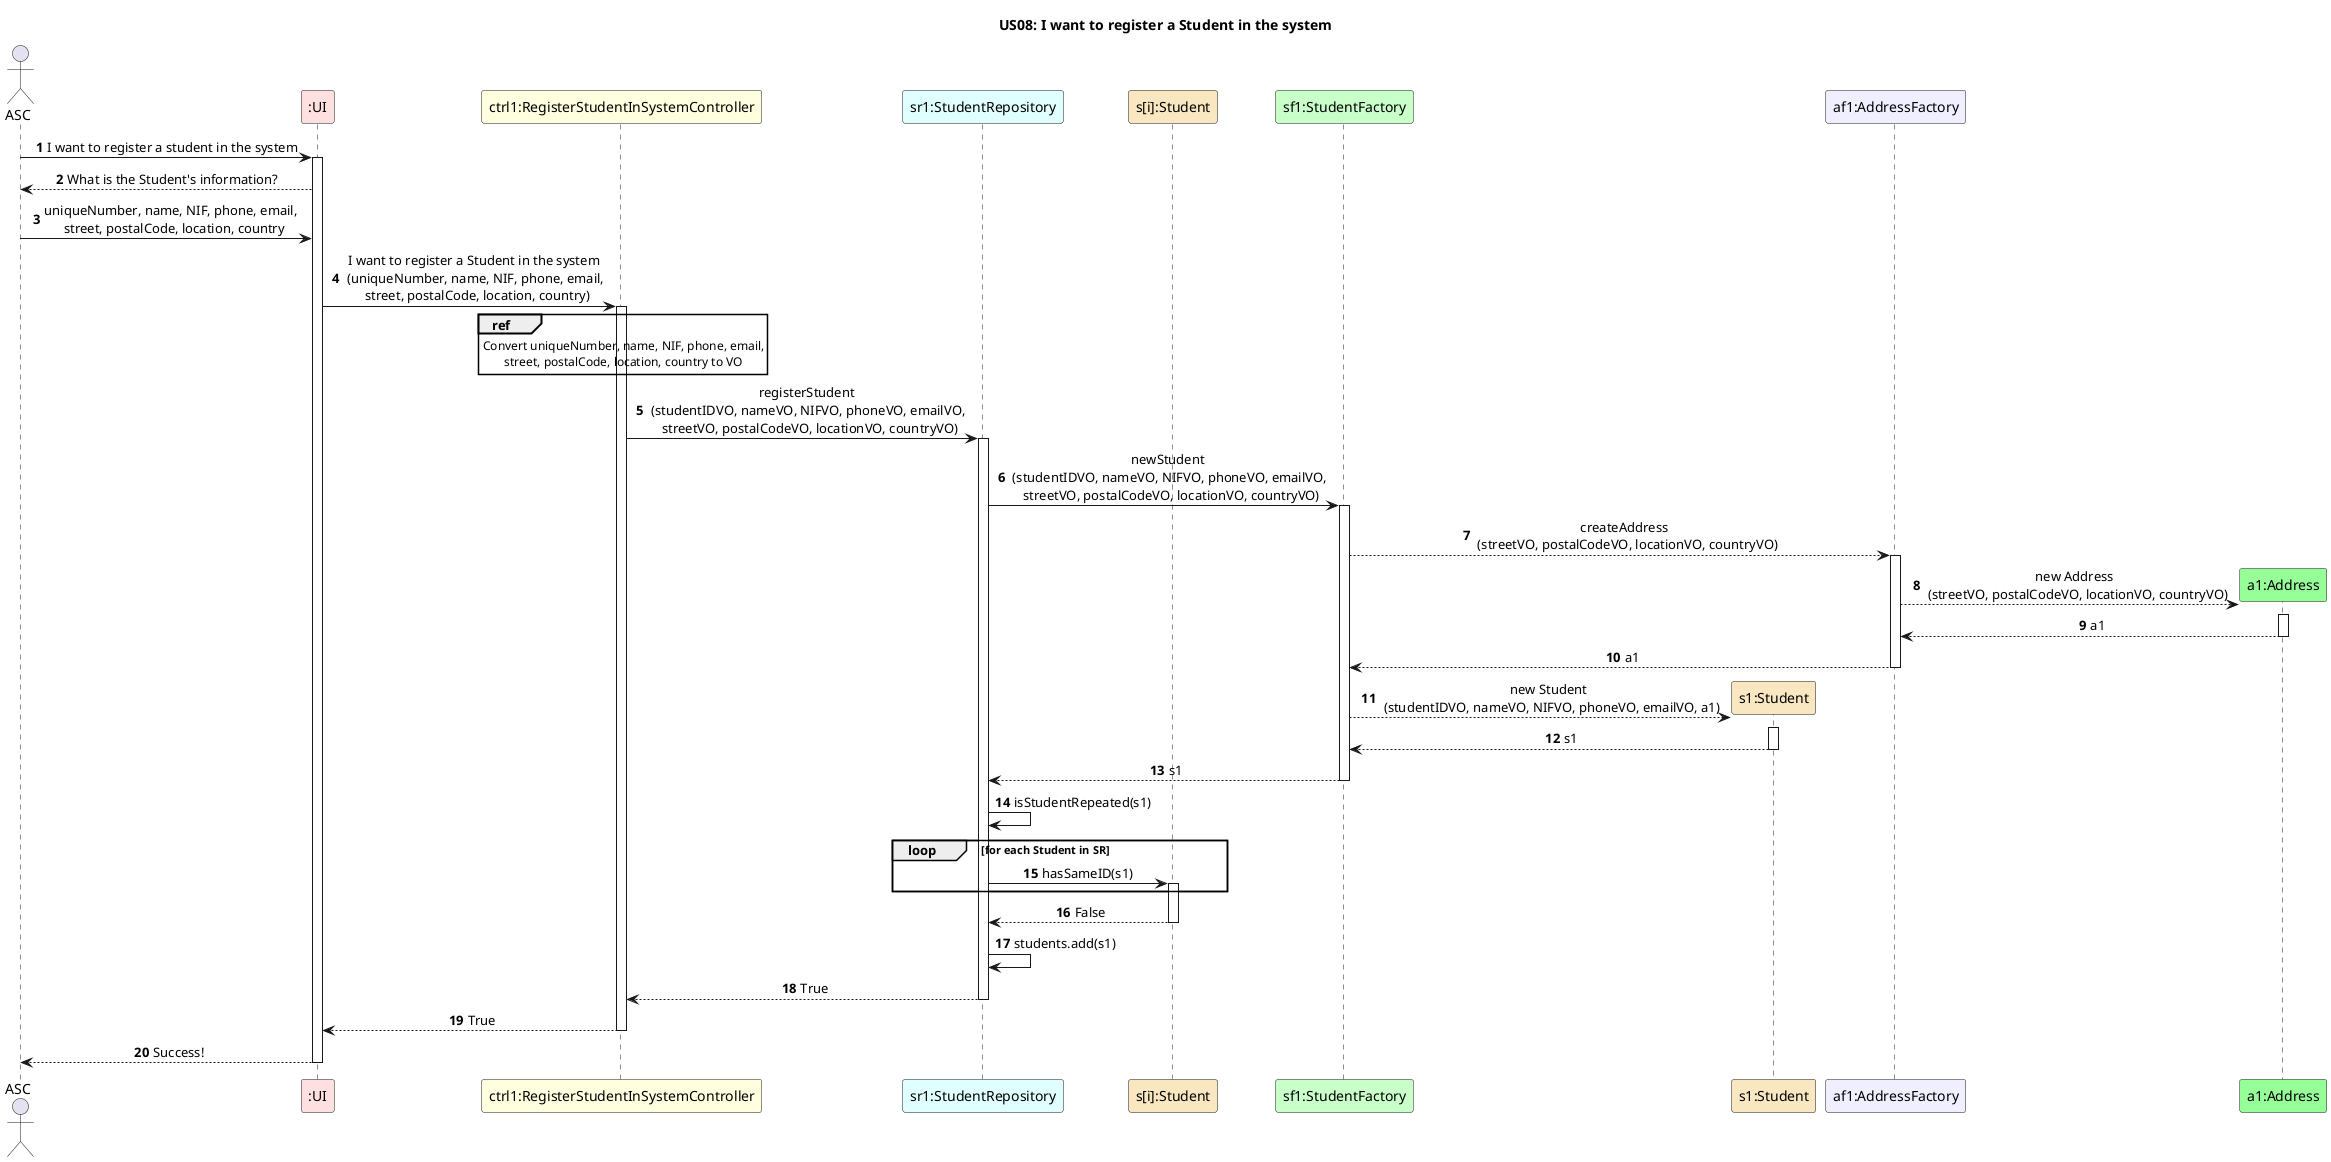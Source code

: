 @startuml
autonumber
skinparam sequenceMessageAlign center
title US08: I want to register a Student in the system

actor ASC
participant ":UI" as UI #implementation
participant "ctrl1:RegisterStudentInSystemController" as ctrl #lightyellow
participant "sr1:StudentRepository" as SR #lightcyan
participant "s[i]:Student" as Student #strategy
participant "sf1:StudentFactory" as SF #technology
participant "s1:Student" as s1 #strategy
participant "af1:AddressFactory" as AF #motivation
participant "a1:Address" as A #physical

ASC -> UI: I want to register a student in the system
activate UI
UI --> ASC: What is the Student's information?
ASC -> UI: uniqueNumber, name, NIF, phone, email, \n street, postalCode, location, country

UI -> ctrl: I want to register a Student in the system \n (uniqueNumber, name, NIF, phone, email, \n street, postalCode, location, country)
activate ctrl
ref over ctrl
    Convert uniqueNumber, name, NIF, phone, email,
    street, postalCode, location, country to VO
end ref

ctrl -> SR: registerStudent \n (studentIDVO, nameVO, NIFVO, phoneVO, emailVO, \n streetVO, postalCodeVO, locationVO, countryVO)
activate SR

SR -> SF: newStudent \n (studentIDVO, nameVO, NIFVO, phoneVO, emailVO, \n streetVO, postalCodeVO, locationVO, countryVO)
activate SF

SF --> AF: createAddress \n (streetVO, postalCodeVO, locationVO, countryVO)
activate AF

AF --> A**: new Address \n (streetVO, postalCodeVO, locationVO, countryVO)
activate A
A --> AF: a1
deactivate A

AF --> SF: a1
deactivate AF
SF --> s1**: new Student \n (studentIDVO, nameVO, NIFVO, phoneVO, emailVO, a1)
activate s1
s1 --> SF: s1
deactivate s1
SF --> SR: s1
deactivate SF

SR -> SR : isStudentRepeated(s1)

loop for each Student in SR
    SR -> Student: hasSameID(s1)
    activate Student
end

Student --> SR : False
deactivate Student

SR -> SR: students.add(s1)
SR --> ctrl: True
deactivate SR
ctrl --> UI: True
deactivate ctrl
UI --> ASC: Success!
deactivate UI

@enduml